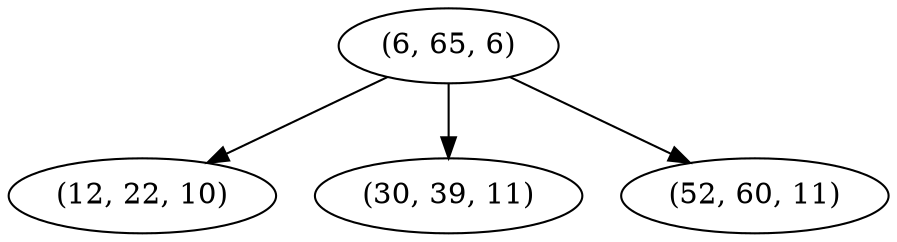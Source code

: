 digraph tree {
    "(6, 65, 6)";
    "(12, 22, 10)";
    "(30, 39, 11)";
    "(52, 60, 11)";
    "(6, 65, 6)" -> "(12, 22, 10)";
    "(6, 65, 6)" -> "(30, 39, 11)";
    "(6, 65, 6)" -> "(52, 60, 11)";
}
